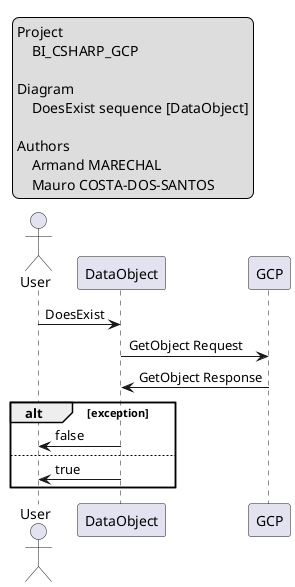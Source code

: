 @startuml ExistObject

legend top left
    Project
        BI_CSHARP_GCP

    Diagram
        DoesExist sequence [DataObject]

    Authors
        Armand MARECHAL
        Mauro COSTA-DOS-SANTOS 
endlegend

actor User

participant "DataObject" as App
participant "GCP" as GCP

User -> App: DoesExist
App -> GCP: GetObject Request
GCP -> App: GetObject Response

alt exception
    App -> User: false
else
    App -> User: true
end

@enduml